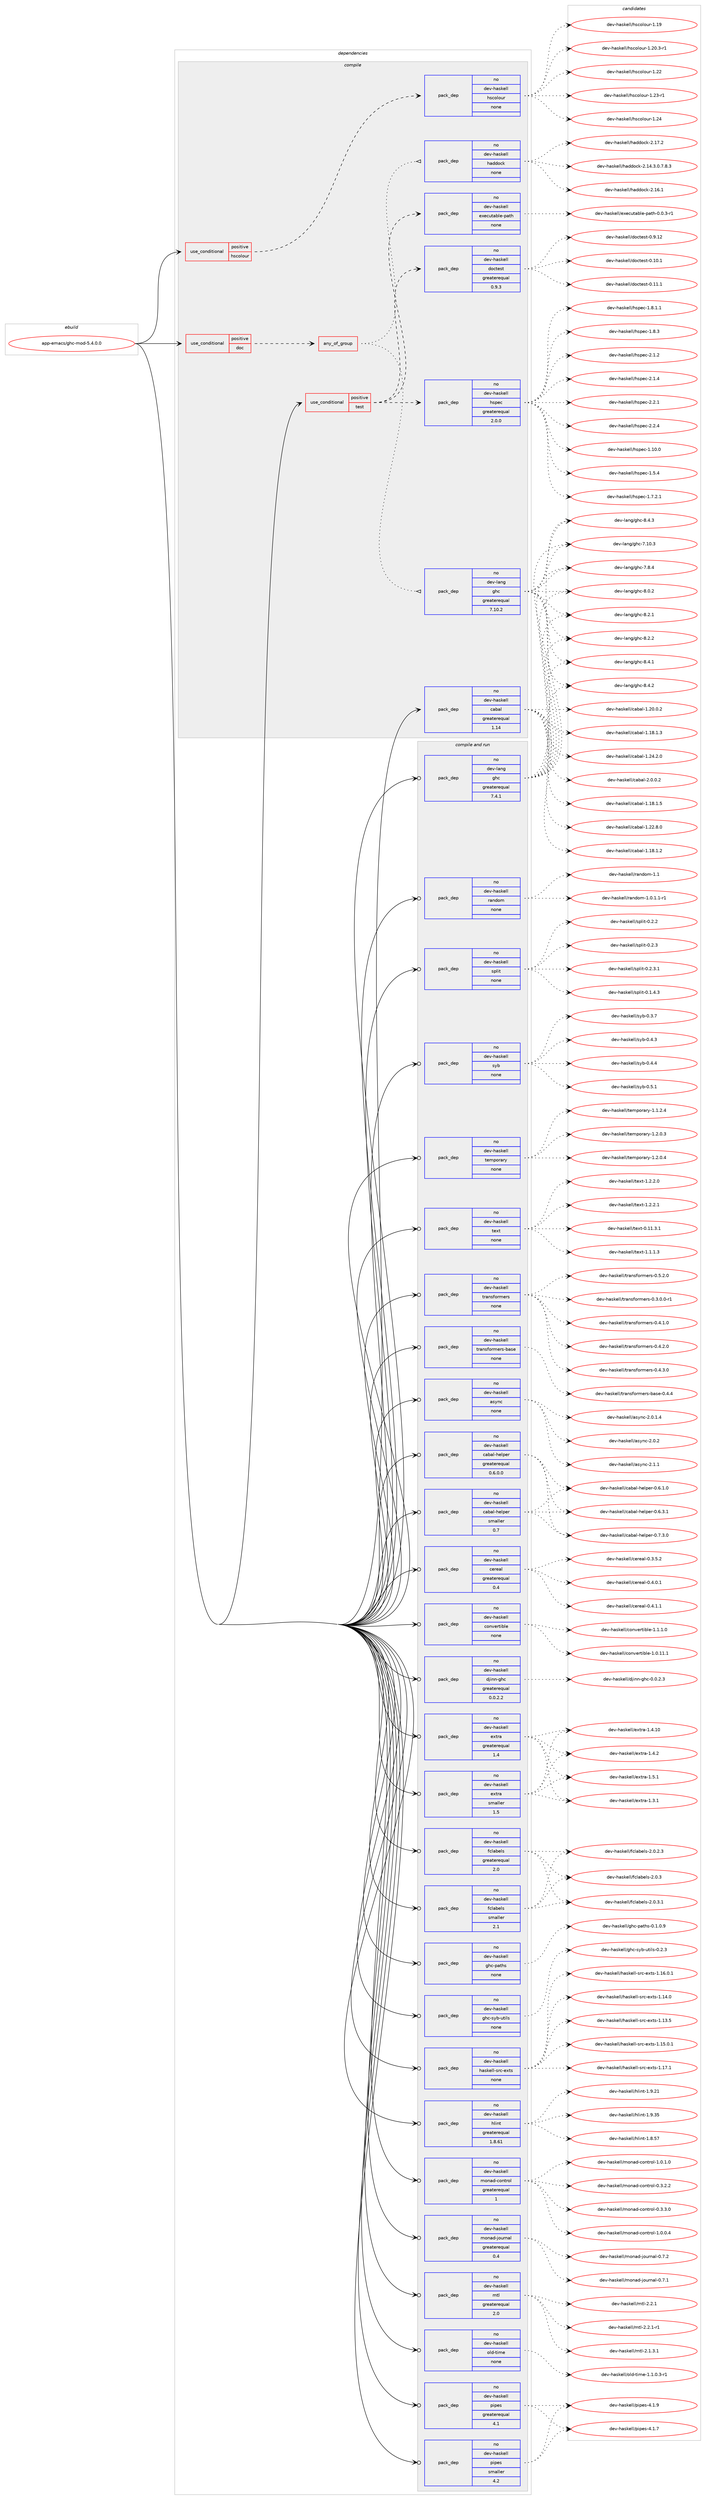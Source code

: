 digraph prolog {

# *************
# Graph options
# *************

newrank=true;
concentrate=true;
compound=true;
graph [rankdir=LR,fontname=Helvetica,fontsize=10,ranksep=1.5];#, ranksep=2.5, nodesep=0.2];
edge  [arrowhead=vee];
node  [fontname=Helvetica,fontsize=10];

# **********
# The ebuild
# **********

subgraph cluster_leftcol {
color=gray;
rank=same;
label=<<i>ebuild</i>>;
id [label="app-emacs/ghc-mod-5.4.0.0", color=red, width=4, href="../app-emacs/ghc-mod-5.4.0.0.svg"];
}

# ****************
# The dependencies
# ****************

subgraph cluster_midcol {
color=gray;
label=<<i>dependencies</i>>;
subgraph cluster_compile {
fillcolor="#eeeeee";
style=filled;
label=<<i>compile</i>>;
subgraph cond951 {
dependency3849 [label=<<TABLE BORDER="0" CELLBORDER="1" CELLSPACING="0" CELLPADDING="4"><TR><TD ROWSPAN="3" CELLPADDING="10">use_conditional</TD></TR><TR><TD>positive</TD></TR><TR><TD>doc</TD></TR></TABLE>>, shape=none, color=red];
subgraph any91 {
dependency3850 [label=<<TABLE BORDER="0" CELLBORDER="1" CELLSPACING="0" CELLPADDING="4"><TR><TD CELLPADDING="10">any_of_group</TD></TR></TABLE>>, shape=none, color=red];subgraph pack2801 {
dependency3851 [label=<<TABLE BORDER="0" CELLBORDER="1" CELLSPACING="0" CELLPADDING="4" WIDTH="220"><TR><TD ROWSPAN="6" CELLPADDING="30">pack_dep</TD></TR><TR><TD WIDTH="110">no</TD></TR><TR><TD>dev-haskell</TD></TR><TR><TD>haddock</TD></TR><TR><TD>none</TD></TR><TR><TD></TD></TR></TABLE>>, shape=none, color=blue];
}
dependency3850:e -> dependency3851:w [weight=20,style="dotted",arrowhead="oinv"];
subgraph pack2802 {
dependency3852 [label=<<TABLE BORDER="0" CELLBORDER="1" CELLSPACING="0" CELLPADDING="4" WIDTH="220"><TR><TD ROWSPAN="6" CELLPADDING="30">pack_dep</TD></TR><TR><TD WIDTH="110">no</TD></TR><TR><TD>dev-lang</TD></TR><TR><TD>ghc</TD></TR><TR><TD>greaterequal</TD></TR><TR><TD>7.10.2</TD></TR></TABLE>>, shape=none, color=blue];
}
dependency3850:e -> dependency3852:w [weight=20,style="dotted",arrowhead="oinv"];
}
dependency3849:e -> dependency3850:w [weight=20,style="dashed",arrowhead="vee"];
}
id:e -> dependency3849:w [weight=20,style="solid",arrowhead="vee"];
subgraph cond952 {
dependency3853 [label=<<TABLE BORDER="0" CELLBORDER="1" CELLSPACING="0" CELLPADDING="4"><TR><TD ROWSPAN="3" CELLPADDING="10">use_conditional</TD></TR><TR><TD>positive</TD></TR><TR><TD>hscolour</TD></TR></TABLE>>, shape=none, color=red];
subgraph pack2803 {
dependency3854 [label=<<TABLE BORDER="0" CELLBORDER="1" CELLSPACING="0" CELLPADDING="4" WIDTH="220"><TR><TD ROWSPAN="6" CELLPADDING="30">pack_dep</TD></TR><TR><TD WIDTH="110">no</TD></TR><TR><TD>dev-haskell</TD></TR><TR><TD>hscolour</TD></TR><TR><TD>none</TD></TR><TR><TD></TD></TR></TABLE>>, shape=none, color=blue];
}
dependency3853:e -> dependency3854:w [weight=20,style="dashed",arrowhead="vee"];
}
id:e -> dependency3853:w [weight=20,style="solid",arrowhead="vee"];
subgraph cond953 {
dependency3855 [label=<<TABLE BORDER="0" CELLBORDER="1" CELLSPACING="0" CELLPADDING="4"><TR><TD ROWSPAN="3" CELLPADDING="10">use_conditional</TD></TR><TR><TD>positive</TD></TR><TR><TD>test</TD></TR></TABLE>>, shape=none, color=red];
subgraph pack2804 {
dependency3856 [label=<<TABLE BORDER="0" CELLBORDER="1" CELLSPACING="0" CELLPADDING="4" WIDTH="220"><TR><TD ROWSPAN="6" CELLPADDING="30">pack_dep</TD></TR><TR><TD WIDTH="110">no</TD></TR><TR><TD>dev-haskell</TD></TR><TR><TD>doctest</TD></TR><TR><TD>greaterequal</TD></TR><TR><TD>0.9.3</TD></TR></TABLE>>, shape=none, color=blue];
}
dependency3855:e -> dependency3856:w [weight=20,style="dashed",arrowhead="vee"];
subgraph pack2805 {
dependency3857 [label=<<TABLE BORDER="0" CELLBORDER="1" CELLSPACING="0" CELLPADDING="4" WIDTH="220"><TR><TD ROWSPAN="6" CELLPADDING="30">pack_dep</TD></TR><TR><TD WIDTH="110">no</TD></TR><TR><TD>dev-haskell</TD></TR><TR><TD>executable-path</TD></TR><TR><TD>none</TD></TR><TR><TD></TD></TR></TABLE>>, shape=none, color=blue];
}
dependency3855:e -> dependency3857:w [weight=20,style="dashed",arrowhead="vee"];
subgraph pack2806 {
dependency3858 [label=<<TABLE BORDER="0" CELLBORDER="1" CELLSPACING="0" CELLPADDING="4" WIDTH="220"><TR><TD ROWSPAN="6" CELLPADDING="30">pack_dep</TD></TR><TR><TD WIDTH="110">no</TD></TR><TR><TD>dev-haskell</TD></TR><TR><TD>hspec</TD></TR><TR><TD>greaterequal</TD></TR><TR><TD>2.0.0</TD></TR></TABLE>>, shape=none, color=blue];
}
dependency3855:e -> dependency3858:w [weight=20,style="dashed",arrowhead="vee"];
}
id:e -> dependency3855:w [weight=20,style="solid",arrowhead="vee"];
subgraph pack2807 {
dependency3859 [label=<<TABLE BORDER="0" CELLBORDER="1" CELLSPACING="0" CELLPADDING="4" WIDTH="220"><TR><TD ROWSPAN="6" CELLPADDING="30">pack_dep</TD></TR><TR><TD WIDTH="110">no</TD></TR><TR><TD>dev-haskell</TD></TR><TR><TD>cabal</TD></TR><TR><TD>greaterequal</TD></TR><TR><TD>1.14</TD></TR></TABLE>>, shape=none, color=blue];
}
id:e -> dependency3859:w [weight=20,style="solid",arrowhead="vee"];
}
subgraph cluster_compileandrun {
fillcolor="#eeeeee";
style=filled;
label=<<i>compile and run</i>>;
subgraph pack2808 {
dependency3860 [label=<<TABLE BORDER="0" CELLBORDER="1" CELLSPACING="0" CELLPADDING="4" WIDTH="220"><TR><TD ROWSPAN="6" CELLPADDING="30">pack_dep</TD></TR><TR><TD WIDTH="110">no</TD></TR><TR><TD>dev-haskell</TD></TR><TR><TD>async</TD></TR><TR><TD>none</TD></TR><TR><TD></TD></TR></TABLE>>, shape=none, color=blue];
}
id:e -> dependency3860:w [weight=20,style="solid",arrowhead="odotvee"];
subgraph pack2809 {
dependency3861 [label=<<TABLE BORDER="0" CELLBORDER="1" CELLSPACING="0" CELLPADDING="4" WIDTH="220"><TR><TD ROWSPAN="6" CELLPADDING="30">pack_dep</TD></TR><TR><TD WIDTH="110">no</TD></TR><TR><TD>dev-haskell</TD></TR><TR><TD>cabal-helper</TD></TR><TR><TD>greaterequal</TD></TR><TR><TD>0.6.0.0</TD></TR></TABLE>>, shape=none, color=blue];
}
id:e -> dependency3861:w [weight=20,style="solid",arrowhead="odotvee"];
subgraph pack2810 {
dependency3862 [label=<<TABLE BORDER="0" CELLBORDER="1" CELLSPACING="0" CELLPADDING="4" WIDTH="220"><TR><TD ROWSPAN="6" CELLPADDING="30">pack_dep</TD></TR><TR><TD WIDTH="110">no</TD></TR><TR><TD>dev-haskell</TD></TR><TR><TD>cabal-helper</TD></TR><TR><TD>smaller</TD></TR><TR><TD>0.7</TD></TR></TABLE>>, shape=none, color=blue];
}
id:e -> dependency3862:w [weight=20,style="solid",arrowhead="odotvee"];
subgraph pack2811 {
dependency3863 [label=<<TABLE BORDER="0" CELLBORDER="1" CELLSPACING="0" CELLPADDING="4" WIDTH="220"><TR><TD ROWSPAN="6" CELLPADDING="30">pack_dep</TD></TR><TR><TD WIDTH="110">no</TD></TR><TR><TD>dev-haskell</TD></TR><TR><TD>cereal</TD></TR><TR><TD>greaterequal</TD></TR><TR><TD>0.4</TD></TR></TABLE>>, shape=none, color=blue];
}
id:e -> dependency3863:w [weight=20,style="solid",arrowhead="odotvee"];
subgraph pack2812 {
dependency3864 [label=<<TABLE BORDER="0" CELLBORDER="1" CELLSPACING="0" CELLPADDING="4" WIDTH="220"><TR><TD ROWSPAN="6" CELLPADDING="30">pack_dep</TD></TR><TR><TD WIDTH="110">no</TD></TR><TR><TD>dev-haskell</TD></TR><TR><TD>convertible</TD></TR><TR><TD>none</TD></TR><TR><TD></TD></TR></TABLE>>, shape=none, color=blue];
}
id:e -> dependency3864:w [weight=20,style="solid",arrowhead="odotvee"];
subgraph pack2813 {
dependency3865 [label=<<TABLE BORDER="0" CELLBORDER="1" CELLSPACING="0" CELLPADDING="4" WIDTH="220"><TR><TD ROWSPAN="6" CELLPADDING="30">pack_dep</TD></TR><TR><TD WIDTH="110">no</TD></TR><TR><TD>dev-haskell</TD></TR><TR><TD>djinn-ghc</TD></TR><TR><TD>greaterequal</TD></TR><TR><TD>0.0.2.2</TD></TR></TABLE>>, shape=none, color=blue];
}
id:e -> dependency3865:w [weight=20,style="solid",arrowhead="odotvee"];
subgraph pack2814 {
dependency3866 [label=<<TABLE BORDER="0" CELLBORDER="1" CELLSPACING="0" CELLPADDING="4" WIDTH="220"><TR><TD ROWSPAN="6" CELLPADDING="30">pack_dep</TD></TR><TR><TD WIDTH="110">no</TD></TR><TR><TD>dev-haskell</TD></TR><TR><TD>extra</TD></TR><TR><TD>greaterequal</TD></TR><TR><TD>1.4</TD></TR></TABLE>>, shape=none, color=blue];
}
id:e -> dependency3866:w [weight=20,style="solid",arrowhead="odotvee"];
subgraph pack2815 {
dependency3867 [label=<<TABLE BORDER="0" CELLBORDER="1" CELLSPACING="0" CELLPADDING="4" WIDTH="220"><TR><TD ROWSPAN="6" CELLPADDING="30">pack_dep</TD></TR><TR><TD WIDTH="110">no</TD></TR><TR><TD>dev-haskell</TD></TR><TR><TD>extra</TD></TR><TR><TD>smaller</TD></TR><TR><TD>1.5</TD></TR></TABLE>>, shape=none, color=blue];
}
id:e -> dependency3867:w [weight=20,style="solid",arrowhead="odotvee"];
subgraph pack2816 {
dependency3868 [label=<<TABLE BORDER="0" CELLBORDER="1" CELLSPACING="0" CELLPADDING="4" WIDTH="220"><TR><TD ROWSPAN="6" CELLPADDING="30">pack_dep</TD></TR><TR><TD WIDTH="110">no</TD></TR><TR><TD>dev-haskell</TD></TR><TR><TD>fclabels</TD></TR><TR><TD>greaterequal</TD></TR><TR><TD>2.0</TD></TR></TABLE>>, shape=none, color=blue];
}
id:e -> dependency3868:w [weight=20,style="solid",arrowhead="odotvee"];
subgraph pack2817 {
dependency3869 [label=<<TABLE BORDER="0" CELLBORDER="1" CELLSPACING="0" CELLPADDING="4" WIDTH="220"><TR><TD ROWSPAN="6" CELLPADDING="30">pack_dep</TD></TR><TR><TD WIDTH="110">no</TD></TR><TR><TD>dev-haskell</TD></TR><TR><TD>fclabels</TD></TR><TR><TD>smaller</TD></TR><TR><TD>2.1</TD></TR></TABLE>>, shape=none, color=blue];
}
id:e -> dependency3869:w [weight=20,style="solid",arrowhead="odotvee"];
subgraph pack2818 {
dependency3870 [label=<<TABLE BORDER="0" CELLBORDER="1" CELLSPACING="0" CELLPADDING="4" WIDTH="220"><TR><TD ROWSPAN="6" CELLPADDING="30">pack_dep</TD></TR><TR><TD WIDTH="110">no</TD></TR><TR><TD>dev-haskell</TD></TR><TR><TD>ghc-paths</TD></TR><TR><TD>none</TD></TR><TR><TD></TD></TR></TABLE>>, shape=none, color=blue];
}
id:e -> dependency3870:w [weight=20,style="solid",arrowhead="odotvee"];
subgraph pack2819 {
dependency3871 [label=<<TABLE BORDER="0" CELLBORDER="1" CELLSPACING="0" CELLPADDING="4" WIDTH="220"><TR><TD ROWSPAN="6" CELLPADDING="30">pack_dep</TD></TR><TR><TD WIDTH="110">no</TD></TR><TR><TD>dev-haskell</TD></TR><TR><TD>ghc-syb-utils</TD></TR><TR><TD>none</TD></TR><TR><TD></TD></TR></TABLE>>, shape=none, color=blue];
}
id:e -> dependency3871:w [weight=20,style="solid",arrowhead="odotvee"];
subgraph pack2820 {
dependency3872 [label=<<TABLE BORDER="0" CELLBORDER="1" CELLSPACING="0" CELLPADDING="4" WIDTH="220"><TR><TD ROWSPAN="6" CELLPADDING="30">pack_dep</TD></TR><TR><TD WIDTH="110">no</TD></TR><TR><TD>dev-haskell</TD></TR><TR><TD>haskell-src-exts</TD></TR><TR><TD>none</TD></TR><TR><TD></TD></TR></TABLE>>, shape=none, color=blue];
}
id:e -> dependency3872:w [weight=20,style="solid",arrowhead="odotvee"];
subgraph pack2821 {
dependency3873 [label=<<TABLE BORDER="0" CELLBORDER="1" CELLSPACING="0" CELLPADDING="4" WIDTH="220"><TR><TD ROWSPAN="6" CELLPADDING="30">pack_dep</TD></TR><TR><TD WIDTH="110">no</TD></TR><TR><TD>dev-haskell</TD></TR><TR><TD>hlint</TD></TR><TR><TD>greaterequal</TD></TR><TR><TD>1.8.61</TD></TR></TABLE>>, shape=none, color=blue];
}
id:e -> dependency3873:w [weight=20,style="solid",arrowhead="odotvee"];
subgraph pack2822 {
dependency3874 [label=<<TABLE BORDER="0" CELLBORDER="1" CELLSPACING="0" CELLPADDING="4" WIDTH="220"><TR><TD ROWSPAN="6" CELLPADDING="30">pack_dep</TD></TR><TR><TD WIDTH="110">no</TD></TR><TR><TD>dev-haskell</TD></TR><TR><TD>monad-control</TD></TR><TR><TD>greaterequal</TD></TR><TR><TD>1</TD></TR></TABLE>>, shape=none, color=blue];
}
id:e -> dependency3874:w [weight=20,style="solid",arrowhead="odotvee"];
subgraph pack2823 {
dependency3875 [label=<<TABLE BORDER="0" CELLBORDER="1" CELLSPACING="0" CELLPADDING="4" WIDTH="220"><TR><TD ROWSPAN="6" CELLPADDING="30">pack_dep</TD></TR><TR><TD WIDTH="110">no</TD></TR><TR><TD>dev-haskell</TD></TR><TR><TD>monad-journal</TD></TR><TR><TD>greaterequal</TD></TR><TR><TD>0.4</TD></TR></TABLE>>, shape=none, color=blue];
}
id:e -> dependency3875:w [weight=20,style="solid",arrowhead="odotvee"];
subgraph pack2824 {
dependency3876 [label=<<TABLE BORDER="0" CELLBORDER="1" CELLSPACING="0" CELLPADDING="4" WIDTH="220"><TR><TD ROWSPAN="6" CELLPADDING="30">pack_dep</TD></TR><TR><TD WIDTH="110">no</TD></TR><TR><TD>dev-haskell</TD></TR><TR><TD>mtl</TD></TR><TR><TD>greaterequal</TD></TR><TR><TD>2.0</TD></TR></TABLE>>, shape=none, color=blue];
}
id:e -> dependency3876:w [weight=20,style="solid",arrowhead="odotvee"];
subgraph pack2825 {
dependency3877 [label=<<TABLE BORDER="0" CELLBORDER="1" CELLSPACING="0" CELLPADDING="4" WIDTH="220"><TR><TD ROWSPAN="6" CELLPADDING="30">pack_dep</TD></TR><TR><TD WIDTH="110">no</TD></TR><TR><TD>dev-haskell</TD></TR><TR><TD>old-time</TD></TR><TR><TD>none</TD></TR><TR><TD></TD></TR></TABLE>>, shape=none, color=blue];
}
id:e -> dependency3877:w [weight=20,style="solid",arrowhead="odotvee"];
subgraph pack2826 {
dependency3878 [label=<<TABLE BORDER="0" CELLBORDER="1" CELLSPACING="0" CELLPADDING="4" WIDTH="220"><TR><TD ROWSPAN="6" CELLPADDING="30">pack_dep</TD></TR><TR><TD WIDTH="110">no</TD></TR><TR><TD>dev-haskell</TD></TR><TR><TD>pipes</TD></TR><TR><TD>greaterequal</TD></TR><TR><TD>4.1</TD></TR></TABLE>>, shape=none, color=blue];
}
id:e -> dependency3878:w [weight=20,style="solid",arrowhead="odotvee"];
subgraph pack2827 {
dependency3879 [label=<<TABLE BORDER="0" CELLBORDER="1" CELLSPACING="0" CELLPADDING="4" WIDTH="220"><TR><TD ROWSPAN="6" CELLPADDING="30">pack_dep</TD></TR><TR><TD WIDTH="110">no</TD></TR><TR><TD>dev-haskell</TD></TR><TR><TD>pipes</TD></TR><TR><TD>smaller</TD></TR><TR><TD>4.2</TD></TR></TABLE>>, shape=none, color=blue];
}
id:e -> dependency3879:w [weight=20,style="solid",arrowhead="odotvee"];
subgraph pack2828 {
dependency3880 [label=<<TABLE BORDER="0" CELLBORDER="1" CELLSPACING="0" CELLPADDING="4" WIDTH="220"><TR><TD ROWSPAN="6" CELLPADDING="30">pack_dep</TD></TR><TR><TD WIDTH="110">no</TD></TR><TR><TD>dev-haskell</TD></TR><TR><TD>random</TD></TR><TR><TD>none</TD></TR><TR><TD></TD></TR></TABLE>>, shape=none, color=blue];
}
id:e -> dependency3880:w [weight=20,style="solid",arrowhead="odotvee"];
subgraph pack2829 {
dependency3881 [label=<<TABLE BORDER="0" CELLBORDER="1" CELLSPACING="0" CELLPADDING="4" WIDTH="220"><TR><TD ROWSPAN="6" CELLPADDING="30">pack_dep</TD></TR><TR><TD WIDTH="110">no</TD></TR><TR><TD>dev-haskell</TD></TR><TR><TD>split</TD></TR><TR><TD>none</TD></TR><TR><TD></TD></TR></TABLE>>, shape=none, color=blue];
}
id:e -> dependency3881:w [weight=20,style="solid",arrowhead="odotvee"];
subgraph pack2830 {
dependency3882 [label=<<TABLE BORDER="0" CELLBORDER="1" CELLSPACING="0" CELLPADDING="4" WIDTH="220"><TR><TD ROWSPAN="6" CELLPADDING="30">pack_dep</TD></TR><TR><TD WIDTH="110">no</TD></TR><TR><TD>dev-haskell</TD></TR><TR><TD>syb</TD></TR><TR><TD>none</TD></TR><TR><TD></TD></TR></TABLE>>, shape=none, color=blue];
}
id:e -> dependency3882:w [weight=20,style="solid",arrowhead="odotvee"];
subgraph pack2831 {
dependency3883 [label=<<TABLE BORDER="0" CELLBORDER="1" CELLSPACING="0" CELLPADDING="4" WIDTH="220"><TR><TD ROWSPAN="6" CELLPADDING="30">pack_dep</TD></TR><TR><TD WIDTH="110">no</TD></TR><TR><TD>dev-haskell</TD></TR><TR><TD>temporary</TD></TR><TR><TD>none</TD></TR><TR><TD></TD></TR></TABLE>>, shape=none, color=blue];
}
id:e -> dependency3883:w [weight=20,style="solid",arrowhead="odotvee"];
subgraph pack2832 {
dependency3884 [label=<<TABLE BORDER="0" CELLBORDER="1" CELLSPACING="0" CELLPADDING="4" WIDTH="220"><TR><TD ROWSPAN="6" CELLPADDING="30">pack_dep</TD></TR><TR><TD WIDTH="110">no</TD></TR><TR><TD>dev-haskell</TD></TR><TR><TD>text</TD></TR><TR><TD>none</TD></TR><TR><TD></TD></TR></TABLE>>, shape=none, color=blue];
}
id:e -> dependency3884:w [weight=20,style="solid",arrowhead="odotvee"];
subgraph pack2833 {
dependency3885 [label=<<TABLE BORDER="0" CELLBORDER="1" CELLSPACING="0" CELLPADDING="4" WIDTH="220"><TR><TD ROWSPAN="6" CELLPADDING="30">pack_dep</TD></TR><TR><TD WIDTH="110">no</TD></TR><TR><TD>dev-haskell</TD></TR><TR><TD>transformers</TD></TR><TR><TD>none</TD></TR><TR><TD></TD></TR></TABLE>>, shape=none, color=blue];
}
id:e -> dependency3885:w [weight=20,style="solid",arrowhead="odotvee"];
subgraph pack2834 {
dependency3886 [label=<<TABLE BORDER="0" CELLBORDER="1" CELLSPACING="0" CELLPADDING="4" WIDTH="220"><TR><TD ROWSPAN="6" CELLPADDING="30">pack_dep</TD></TR><TR><TD WIDTH="110">no</TD></TR><TR><TD>dev-haskell</TD></TR><TR><TD>transformers-base</TD></TR><TR><TD>none</TD></TR><TR><TD></TD></TR></TABLE>>, shape=none, color=blue];
}
id:e -> dependency3886:w [weight=20,style="solid",arrowhead="odotvee"];
subgraph pack2835 {
dependency3887 [label=<<TABLE BORDER="0" CELLBORDER="1" CELLSPACING="0" CELLPADDING="4" WIDTH="220"><TR><TD ROWSPAN="6" CELLPADDING="30">pack_dep</TD></TR><TR><TD WIDTH="110">no</TD></TR><TR><TD>dev-lang</TD></TR><TR><TD>ghc</TD></TR><TR><TD>greaterequal</TD></TR><TR><TD>7.4.1</TD></TR></TABLE>>, shape=none, color=blue];
}
id:e -> dependency3887:w [weight=20,style="solid",arrowhead="odotvee"];
}
subgraph cluster_run {
fillcolor="#eeeeee";
style=filled;
label=<<i>run</i>>;
}
}

# **************
# The candidates
# **************

subgraph cluster_choices {
rank=same;
color=gray;
label=<<i>candidates</i>>;

subgraph choice2801 {
color=black;
nodesep=1;
choice1001011184510497115107101108108471049710010011199107455046495246514648465546564651 [label="dev-haskell/haddock-2.14.3.0.7.8.3", color=red, width=4,href="../dev-haskell/haddock-2.14.3.0.7.8.3.svg"];
choice100101118451049711510710110810847104971001001119910745504649544649 [label="dev-haskell/haddock-2.16.1", color=red, width=4,href="../dev-haskell/haddock-2.16.1.svg"];
choice100101118451049711510710110810847104971001001119910745504649554650 [label="dev-haskell/haddock-2.17.2", color=red, width=4,href="../dev-haskell/haddock-2.17.2.svg"];
dependency3851:e -> choice1001011184510497115107101108108471049710010011199107455046495246514648465546564651:w [style=dotted,weight="100"];
dependency3851:e -> choice100101118451049711510710110810847104971001001119910745504649544649:w [style=dotted,weight="100"];
dependency3851:e -> choice100101118451049711510710110810847104971001001119910745504649554650:w [style=dotted,weight="100"];
}
subgraph choice2802 {
color=black;
nodesep=1;
choice1001011184510897110103471031049945554649484651 [label="dev-lang/ghc-7.10.3", color=red, width=4,href="../dev-lang/ghc-7.10.3.svg"];
choice10010111845108971101034710310499455546564652 [label="dev-lang/ghc-7.8.4", color=red, width=4,href="../dev-lang/ghc-7.8.4.svg"];
choice10010111845108971101034710310499455646484650 [label="dev-lang/ghc-8.0.2", color=red, width=4,href="../dev-lang/ghc-8.0.2.svg"];
choice10010111845108971101034710310499455646504649 [label="dev-lang/ghc-8.2.1", color=red, width=4,href="../dev-lang/ghc-8.2.1.svg"];
choice10010111845108971101034710310499455646504650 [label="dev-lang/ghc-8.2.2", color=red, width=4,href="../dev-lang/ghc-8.2.2.svg"];
choice10010111845108971101034710310499455646524649 [label="dev-lang/ghc-8.4.1", color=red, width=4,href="../dev-lang/ghc-8.4.1.svg"];
choice10010111845108971101034710310499455646524650 [label="dev-lang/ghc-8.4.2", color=red, width=4,href="../dev-lang/ghc-8.4.2.svg"];
choice10010111845108971101034710310499455646524651 [label="dev-lang/ghc-8.4.3", color=red, width=4,href="../dev-lang/ghc-8.4.3.svg"];
dependency3852:e -> choice1001011184510897110103471031049945554649484651:w [style=dotted,weight="100"];
dependency3852:e -> choice10010111845108971101034710310499455546564652:w [style=dotted,weight="100"];
dependency3852:e -> choice10010111845108971101034710310499455646484650:w [style=dotted,weight="100"];
dependency3852:e -> choice10010111845108971101034710310499455646504649:w [style=dotted,weight="100"];
dependency3852:e -> choice10010111845108971101034710310499455646504650:w [style=dotted,weight="100"];
dependency3852:e -> choice10010111845108971101034710310499455646524649:w [style=dotted,weight="100"];
dependency3852:e -> choice10010111845108971101034710310499455646524650:w [style=dotted,weight="100"];
dependency3852:e -> choice10010111845108971101034710310499455646524651:w [style=dotted,weight="100"];
}
subgraph choice2803 {
color=black;
nodesep=1;
choice100101118451049711510710110810847104115991111081111171144549464957 [label="dev-haskell/hscolour-1.19", color=red, width=4,href="../dev-haskell/hscolour-1.19.svg"];
choice10010111845104971151071011081084710411599111108111117114454946504846514511449 [label="dev-haskell/hscolour-1.20.3-r1", color=red, width=4,href="../dev-haskell/hscolour-1.20.3-r1.svg"];
choice100101118451049711510710110810847104115991111081111171144549465050 [label="dev-haskell/hscolour-1.22", color=red, width=4,href="../dev-haskell/hscolour-1.22.svg"];
choice1001011184510497115107101108108471041159911110811111711445494650514511449 [label="dev-haskell/hscolour-1.23-r1", color=red, width=4,href="../dev-haskell/hscolour-1.23-r1.svg"];
choice100101118451049711510710110810847104115991111081111171144549465052 [label="dev-haskell/hscolour-1.24", color=red, width=4,href="../dev-haskell/hscolour-1.24.svg"];
dependency3854:e -> choice100101118451049711510710110810847104115991111081111171144549464957:w [style=dotted,weight="100"];
dependency3854:e -> choice10010111845104971151071011081084710411599111108111117114454946504846514511449:w [style=dotted,weight="100"];
dependency3854:e -> choice100101118451049711510710110810847104115991111081111171144549465050:w [style=dotted,weight="100"];
dependency3854:e -> choice1001011184510497115107101108108471041159911110811111711445494650514511449:w [style=dotted,weight="100"];
dependency3854:e -> choice100101118451049711510710110810847104115991111081111171144549465052:w [style=dotted,weight="100"];
}
subgraph choice2804 {
color=black;
nodesep=1;
choice1001011184510497115107101108108471001119911610111511645484649484649 [label="dev-haskell/doctest-0.10.1", color=red, width=4,href="../dev-haskell/doctest-0.10.1.svg"];
choice1001011184510497115107101108108471001119911610111511645484649494649 [label="dev-haskell/doctest-0.11.1", color=red, width=4,href="../dev-haskell/doctest-0.11.1.svg"];
choice1001011184510497115107101108108471001119911610111511645484657464950 [label="dev-haskell/doctest-0.9.12", color=red, width=4,href="../dev-haskell/doctest-0.9.12.svg"];
dependency3856:e -> choice1001011184510497115107101108108471001119911610111511645484649484649:w [style=dotted,weight="100"];
dependency3856:e -> choice1001011184510497115107101108108471001119911610111511645484649494649:w [style=dotted,weight="100"];
dependency3856:e -> choice1001011184510497115107101108108471001119911610111511645484657464950:w [style=dotted,weight="100"];
}
subgraph choice2805 {
color=black;
nodesep=1;
choice10010111845104971151071011081084710112010199117116979810810145112971161044548464846514511449 [label="dev-haskell/executable-path-0.0.3-r1", color=red, width=4,href="../dev-haskell/executable-path-0.0.3-r1.svg"];
dependency3857:e -> choice10010111845104971151071011081084710112010199117116979810810145112971161044548464846514511449:w [style=dotted,weight="100"];
}
subgraph choice2806 {
color=black;
nodesep=1;
choice1001011184510497115107101108108471041151121019945494649484648 [label="dev-haskell/hspec-1.10.0", color=red, width=4,href="../dev-haskell/hspec-1.10.0.svg"];
choice10010111845104971151071011081084710411511210199454946534652 [label="dev-haskell/hspec-1.5.4", color=red, width=4,href="../dev-haskell/hspec-1.5.4.svg"];
choice100101118451049711510710110810847104115112101994549465546504649 [label="dev-haskell/hspec-1.7.2.1", color=red, width=4,href="../dev-haskell/hspec-1.7.2.1.svg"];
choice100101118451049711510710110810847104115112101994549465646494649 [label="dev-haskell/hspec-1.8.1.1", color=red, width=4,href="../dev-haskell/hspec-1.8.1.1.svg"];
choice10010111845104971151071011081084710411511210199454946564651 [label="dev-haskell/hspec-1.8.3", color=red, width=4,href="../dev-haskell/hspec-1.8.3.svg"];
choice10010111845104971151071011081084710411511210199455046494650 [label="dev-haskell/hspec-2.1.2", color=red, width=4,href="../dev-haskell/hspec-2.1.2.svg"];
choice10010111845104971151071011081084710411511210199455046494652 [label="dev-haskell/hspec-2.1.4", color=red, width=4,href="../dev-haskell/hspec-2.1.4.svg"];
choice10010111845104971151071011081084710411511210199455046504649 [label="dev-haskell/hspec-2.2.1", color=red, width=4,href="../dev-haskell/hspec-2.2.1.svg"];
choice10010111845104971151071011081084710411511210199455046504652 [label="dev-haskell/hspec-2.2.4", color=red, width=4,href="../dev-haskell/hspec-2.2.4.svg"];
dependency3858:e -> choice1001011184510497115107101108108471041151121019945494649484648:w [style=dotted,weight="100"];
dependency3858:e -> choice10010111845104971151071011081084710411511210199454946534652:w [style=dotted,weight="100"];
dependency3858:e -> choice100101118451049711510710110810847104115112101994549465546504649:w [style=dotted,weight="100"];
dependency3858:e -> choice100101118451049711510710110810847104115112101994549465646494649:w [style=dotted,weight="100"];
dependency3858:e -> choice10010111845104971151071011081084710411511210199454946564651:w [style=dotted,weight="100"];
dependency3858:e -> choice10010111845104971151071011081084710411511210199455046494650:w [style=dotted,weight="100"];
dependency3858:e -> choice10010111845104971151071011081084710411511210199455046494652:w [style=dotted,weight="100"];
dependency3858:e -> choice10010111845104971151071011081084710411511210199455046504649:w [style=dotted,weight="100"];
dependency3858:e -> choice10010111845104971151071011081084710411511210199455046504652:w [style=dotted,weight="100"];
}
subgraph choice2807 {
color=black;
nodesep=1;
choice10010111845104971151071011081084799979897108454946495646494650 [label="dev-haskell/cabal-1.18.1.2", color=red, width=4,href="../dev-haskell/cabal-1.18.1.2.svg"];
choice10010111845104971151071011081084799979897108454946495646494651 [label="dev-haskell/cabal-1.18.1.3", color=red, width=4,href="../dev-haskell/cabal-1.18.1.3.svg"];
choice10010111845104971151071011081084799979897108454946495646494653 [label="dev-haskell/cabal-1.18.1.5", color=red, width=4,href="../dev-haskell/cabal-1.18.1.5.svg"];
choice10010111845104971151071011081084799979897108454946504846484650 [label="dev-haskell/cabal-1.20.0.2", color=red, width=4,href="../dev-haskell/cabal-1.20.0.2.svg"];
choice10010111845104971151071011081084799979897108454946505046564648 [label="dev-haskell/cabal-1.22.8.0", color=red, width=4,href="../dev-haskell/cabal-1.22.8.0.svg"];
choice10010111845104971151071011081084799979897108454946505246504648 [label="dev-haskell/cabal-1.24.2.0", color=red, width=4,href="../dev-haskell/cabal-1.24.2.0.svg"];
choice100101118451049711510710110810847999798971084550464846484650 [label="dev-haskell/cabal-2.0.0.2", color=red, width=4,href="../dev-haskell/cabal-2.0.0.2.svg"];
dependency3859:e -> choice10010111845104971151071011081084799979897108454946495646494650:w [style=dotted,weight="100"];
dependency3859:e -> choice10010111845104971151071011081084799979897108454946495646494651:w [style=dotted,weight="100"];
dependency3859:e -> choice10010111845104971151071011081084799979897108454946495646494653:w [style=dotted,weight="100"];
dependency3859:e -> choice10010111845104971151071011081084799979897108454946504846484650:w [style=dotted,weight="100"];
dependency3859:e -> choice10010111845104971151071011081084799979897108454946505046564648:w [style=dotted,weight="100"];
dependency3859:e -> choice10010111845104971151071011081084799979897108454946505246504648:w [style=dotted,weight="100"];
dependency3859:e -> choice100101118451049711510710110810847999798971084550464846484650:w [style=dotted,weight="100"];
}
subgraph choice2808 {
color=black;
nodesep=1;
choice10010111845104971151071011081084797115121110994550464846494652 [label="dev-haskell/async-2.0.1.4", color=red, width=4,href="../dev-haskell/async-2.0.1.4.svg"];
choice1001011184510497115107101108108479711512111099455046484650 [label="dev-haskell/async-2.0.2", color=red, width=4,href="../dev-haskell/async-2.0.2.svg"];
choice1001011184510497115107101108108479711512111099455046494649 [label="dev-haskell/async-2.1.1", color=red, width=4,href="../dev-haskell/async-2.1.1.svg"];
dependency3860:e -> choice10010111845104971151071011081084797115121110994550464846494652:w [style=dotted,weight="100"];
dependency3860:e -> choice1001011184510497115107101108108479711512111099455046484650:w [style=dotted,weight="100"];
dependency3860:e -> choice1001011184510497115107101108108479711512111099455046494649:w [style=dotted,weight="100"];
}
subgraph choice2809 {
color=black;
nodesep=1;
choice10010111845104971151071011081084799979897108451041011081121011144548465446494648 [label="dev-haskell/cabal-helper-0.6.1.0", color=red, width=4,href="../dev-haskell/cabal-helper-0.6.1.0.svg"];
choice10010111845104971151071011081084799979897108451041011081121011144548465446514649 [label="dev-haskell/cabal-helper-0.6.3.1", color=red, width=4,href="../dev-haskell/cabal-helper-0.6.3.1.svg"];
choice10010111845104971151071011081084799979897108451041011081121011144548465546514648 [label="dev-haskell/cabal-helper-0.7.3.0", color=red, width=4,href="../dev-haskell/cabal-helper-0.7.3.0.svg"];
dependency3861:e -> choice10010111845104971151071011081084799979897108451041011081121011144548465446494648:w [style=dotted,weight="100"];
dependency3861:e -> choice10010111845104971151071011081084799979897108451041011081121011144548465446514649:w [style=dotted,weight="100"];
dependency3861:e -> choice10010111845104971151071011081084799979897108451041011081121011144548465546514648:w [style=dotted,weight="100"];
}
subgraph choice2810 {
color=black;
nodesep=1;
choice10010111845104971151071011081084799979897108451041011081121011144548465446494648 [label="dev-haskell/cabal-helper-0.6.1.0", color=red, width=4,href="../dev-haskell/cabal-helper-0.6.1.0.svg"];
choice10010111845104971151071011081084799979897108451041011081121011144548465446514649 [label="dev-haskell/cabal-helper-0.6.3.1", color=red, width=4,href="../dev-haskell/cabal-helper-0.6.3.1.svg"];
choice10010111845104971151071011081084799979897108451041011081121011144548465546514648 [label="dev-haskell/cabal-helper-0.7.3.0", color=red, width=4,href="../dev-haskell/cabal-helper-0.7.3.0.svg"];
dependency3862:e -> choice10010111845104971151071011081084799979897108451041011081121011144548465446494648:w [style=dotted,weight="100"];
dependency3862:e -> choice10010111845104971151071011081084799979897108451041011081121011144548465446514649:w [style=dotted,weight="100"];
dependency3862:e -> choice10010111845104971151071011081084799979897108451041011081121011144548465546514648:w [style=dotted,weight="100"];
}
subgraph choice2811 {
color=black;
nodesep=1;
choice10010111845104971151071011081084799101114101971084548465146534650 [label="dev-haskell/cereal-0.3.5.2", color=red, width=4,href="../dev-haskell/cereal-0.3.5.2.svg"];
choice10010111845104971151071011081084799101114101971084548465246484649 [label="dev-haskell/cereal-0.4.0.1", color=red, width=4,href="../dev-haskell/cereal-0.4.0.1.svg"];
choice10010111845104971151071011081084799101114101971084548465246494649 [label="dev-haskell/cereal-0.4.1.1", color=red, width=4,href="../dev-haskell/cereal-0.4.1.1.svg"];
dependency3863:e -> choice10010111845104971151071011081084799101114101971084548465146534650:w [style=dotted,weight="100"];
dependency3863:e -> choice10010111845104971151071011081084799101114101971084548465246484649:w [style=dotted,weight="100"];
dependency3863:e -> choice10010111845104971151071011081084799101114101971084548465246494649:w [style=dotted,weight="100"];
}
subgraph choice2812 {
color=black;
nodesep=1;
choice1001011184510497115107101108108479911111011810111411610598108101454946484649494649 [label="dev-haskell/convertible-1.0.11.1", color=red, width=4,href="../dev-haskell/convertible-1.0.11.1.svg"];
choice10010111845104971151071011081084799111110118101114116105981081014549464946494648 [label="dev-haskell/convertible-1.1.1.0", color=red, width=4,href="../dev-haskell/convertible-1.1.1.0.svg"];
dependency3864:e -> choice1001011184510497115107101108108479911111011810111411610598108101454946484649494649:w [style=dotted,weight="100"];
dependency3864:e -> choice10010111845104971151071011081084799111110118101114116105981081014549464946494648:w [style=dotted,weight="100"];
}
subgraph choice2813 {
color=black;
nodesep=1;
choice10010111845104971151071011081084710010610511011045103104994548464846504651 [label="dev-haskell/djinn-ghc-0.0.2.3", color=red, width=4,href="../dev-haskell/djinn-ghc-0.0.2.3.svg"];
dependency3865:e -> choice10010111845104971151071011081084710010610511011045103104994548464846504651:w [style=dotted,weight="100"];
}
subgraph choice2814 {
color=black;
nodesep=1;
choice10010111845104971151071011081084710112011611497454946514649 [label="dev-haskell/extra-1.3.1", color=red, width=4,href="../dev-haskell/extra-1.3.1.svg"];
choice1001011184510497115107101108108471011201161149745494652464948 [label="dev-haskell/extra-1.4.10", color=red, width=4,href="../dev-haskell/extra-1.4.10.svg"];
choice10010111845104971151071011081084710112011611497454946524650 [label="dev-haskell/extra-1.4.2", color=red, width=4,href="../dev-haskell/extra-1.4.2.svg"];
choice10010111845104971151071011081084710112011611497454946534649 [label="dev-haskell/extra-1.5.1", color=red, width=4,href="../dev-haskell/extra-1.5.1.svg"];
dependency3866:e -> choice10010111845104971151071011081084710112011611497454946514649:w [style=dotted,weight="100"];
dependency3866:e -> choice1001011184510497115107101108108471011201161149745494652464948:w [style=dotted,weight="100"];
dependency3866:e -> choice10010111845104971151071011081084710112011611497454946524650:w [style=dotted,weight="100"];
dependency3866:e -> choice10010111845104971151071011081084710112011611497454946534649:w [style=dotted,weight="100"];
}
subgraph choice2815 {
color=black;
nodesep=1;
choice10010111845104971151071011081084710112011611497454946514649 [label="dev-haskell/extra-1.3.1", color=red, width=4,href="../dev-haskell/extra-1.3.1.svg"];
choice1001011184510497115107101108108471011201161149745494652464948 [label="dev-haskell/extra-1.4.10", color=red, width=4,href="../dev-haskell/extra-1.4.10.svg"];
choice10010111845104971151071011081084710112011611497454946524650 [label="dev-haskell/extra-1.4.2", color=red, width=4,href="../dev-haskell/extra-1.4.2.svg"];
choice10010111845104971151071011081084710112011611497454946534649 [label="dev-haskell/extra-1.5.1", color=red, width=4,href="../dev-haskell/extra-1.5.1.svg"];
dependency3867:e -> choice10010111845104971151071011081084710112011611497454946514649:w [style=dotted,weight="100"];
dependency3867:e -> choice1001011184510497115107101108108471011201161149745494652464948:w [style=dotted,weight="100"];
dependency3867:e -> choice10010111845104971151071011081084710112011611497454946524650:w [style=dotted,weight="100"];
dependency3867:e -> choice10010111845104971151071011081084710112011611497454946534649:w [style=dotted,weight="100"];
}
subgraph choice2816 {
color=black;
nodesep=1;
choice1001011184510497115107101108108471029910897981011081154550464846504651 [label="dev-haskell/fclabels-2.0.2.3", color=red, width=4,href="../dev-haskell/fclabels-2.0.2.3.svg"];
choice100101118451049711510710110810847102991089798101108115455046484651 [label="dev-haskell/fclabels-2.0.3", color=red, width=4,href="../dev-haskell/fclabels-2.0.3.svg"];
choice1001011184510497115107101108108471029910897981011081154550464846514649 [label="dev-haskell/fclabels-2.0.3.1", color=red, width=4,href="../dev-haskell/fclabels-2.0.3.1.svg"];
dependency3868:e -> choice1001011184510497115107101108108471029910897981011081154550464846504651:w [style=dotted,weight="100"];
dependency3868:e -> choice100101118451049711510710110810847102991089798101108115455046484651:w [style=dotted,weight="100"];
dependency3868:e -> choice1001011184510497115107101108108471029910897981011081154550464846514649:w [style=dotted,weight="100"];
}
subgraph choice2817 {
color=black;
nodesep=1;
choice1001011184510497115107101108108471029910897981011081154550464846504651 [label="dev-haskell/fclabels-2.0.2.3", color=red, width=4,href="../dev-haskell/fclabels-2.0.2.3.svg"];
choice100101118451049711510710110810847102991089798101108115455046484651 [label="dev-haskell/fclabels-2.0.3", color=red, width=4,href="../dev-haskell/fclabels-2.0.3.svg"];
choice1001011184510497115107101108108471029910897981011081154550464846514649 [label="dev-haskell/fclabels-2.0.3.1", color=red, width=4,href="../dev-haskell/fclabels-2.0.3.1.svg"];
dependency3869:e -> choice1001011184510497115107101108108471029910897981011081154550464846504651:w [style=dotted,weight="100"];
dependency3869:e -> choice100101118451049711510710110810847102991089798101108115455046484651:w [style=dotted,weight="100"];
dependency3869:e -> choice1001011184510497115107101108108471029910897981011081154550464846514649:w [style=dotted,weight="100"];
}
subgraph choice2818 {
color=black;
nodesep=1;
choice1001011184510497115107101108108471031049945112971161041154548464946484657 [label="dev-haskell/ghc-paths-0.1.0.9", color=red, width=4,href="../dev-haskell/ghc-paths-0.1.0.9.svg"];
dependency3870:e -> choice1001011184510497115107101108108471031049945112971161041154548464946484657:w [style=dotted,weight="100"];
}
subgraph choice2819 {
color=black;
nodesep=1;
choice10010111845104971151071011081084710310499451151219845117116105108115454846504651 [label="dev-haskell/ghc-syb-utils-0.2.3", color=red, width=4,href="../dev-haskell/ghc-syb-utils-0.2.3.svg"];
dependency3871:e -> choice10010111845104971151071011081084710310499451151219845117116105108115454846504651:w [style=dotted,weight="100"];
}
subgraph choice2820 {
color=black;
nodesep=1;
choice1001011184510497115107101108108471049711510710110810845115114994510112011611545494649514653 [label="dev-haskell/haskell-src-exts-1.13.5", color=red, width=4,href="../dev-haskell/haskell-src-exts-1.13.5.svg"];
choice1001011184510497115107101108108471049711510710110810845115114994510112011611545494649524648 [label="dev-haskell/haskell-src-exts-1.14.0", color=red, width=4,href="../dev-haskell/haskell-src-exts-1.14.0.svg"];
choice10010111845104971151071011081084710497115107101108108451151149945101120116115454946495346484649 [label="dev-haskell/haskell-src-exts-1.15.0.1", color=red, width=4,href="../dev-haskell/haskell-src-exts-1.15.0.1.svg"];
choice10010111845104971151071011081084710497115107101108108451151149945101120116115454946495446484649 [label="dev-haskell/haskell-src-exts-1.16.0.1", color=red, width=4,href="../dev-haskell/haskell-src-exts-1.16.0.1.svg"];
choice1001011184510497115107101108108471049711510710110810845115114994510112011611545494649554649 [label="dev-haskell/haskell-src-exts-1.17.1", color=red, width=4,href="../dev-haskell/haskell-src-exts-1.17.1.svg"];
dependency3872:e -> choice1001011184510497115107101108108471049711510710110810845115114994510112011611545494649514653:w [style=dotted,weight="100"];
dependency3872:e -> choice1001011184510497115107101108108471049711510710110810845115114994510112011611545494649524648:w [style=dotted,weight="100"];
dependency3872:e -> choice10010111845104971151071011081084710497115107101108108451151149945101120116115454946495346484649:w [style=dotted,weight="100"];
dependency3872:e -> choice10010111845104971151071011081084710497115107101108108451151149945101120116115454946495446484649:w [style=dotted,weight="100"];
dependency3872:e -> choice1001011184510497115107101108108471049711510710110810845115114994510112011611545494649554649:w [style=dotted,weight="100"];
}
subgraph choice2821 {
color=black;
nodesep=1;
choice10010111845104971151071011081084710410810511011645494656465355 [label="dev-haskell/hlint-1.8.57", color=red, width=4,href="../dev-haskell/hlint-1.8.57.svg"];
choice10010111845104971151071011081084710410810511011645494657465049 [label="dev-haskell/hlint-1.9.21", color=red, width=4,href="../dev-haskell/hlint-1.9.21.svg"];
choice10010111845104971151071011081084710410810511011645494657465153 [label="dev-haskell/hlint-1.9.35", color=red, width=4,href="../dev-haskell/hlint-1.9.35.svg"];
dependency3873:e -> choice10010111845104971151071011081084710410810511011645494656465355:w [style=dotted,weight="100"];
dependency3873:e -> choice10010111845104971151071011081084710410810511011645494657465049:w [style=dotted,weight="100"];
dependency3873:e -> choice10010111845104971151071011081084710410810511011645494657465153:w [style=dotted,weight="100"];
}
subgraph choice2822 {
color=black;
nodesep=1;
choice1001011184510497115107101108108471091111109710045991111101161141111084548465146504650 [label="dev-haskell/monad-control-0.3.2.2", color=red, width=4,href="../dev-haskell/monad-control-0.3.2.2.svg"];
choice1001011184510497115107101108108471091111109710045991111101161141111084548465146514648 [label="dev-haskell/monad-control-0.3.3.0", color=red, width=4,href="../dev-haskell/monad-control-0.3.3.0.svg"];
choice1001011184510497115107101108108471091111109710045991111101161141111084549464846484652 [label="dev-haskell/monad-control-1.0.0.4", color=red, width=4,href="../dev-haskell/monad-control-1.0.0.4.svg"];
choice1001011184510497115107101108108471091111109710045991111101161141111084549464846494648 [label="dev-haskell/monad-control-1.0.1.0", color=red, width=4,href="../dev-haskell/monad-control-1.0.1.0.svg"];
dependency3874:e -> choice1001011184510497115107101108108471091111109710045991111101161141111084548465146504650:w [style=dotted,weight="100"];
dependency3874:e -> choice1001011184510497115107101108108471091111109710045991111101161141111084548465146514648:w [style=dotted,weight="100"];
dependency3874:e -> choice1001011184510497115107101108108471091111109710045991111101161141111084549464846484652:w [style=dotted,weight="100"];
dependency3874:e -> choice1001011184510497115107101108108471091111109710045991111101161141111084549464846494648:w [style=dotted,weight="100"];
}
subgraph choice2823 {
color=black;
nodesep=1;
choice100101118451049711510710110810847109111110971004510611111711411097108454846554649 [label="dev-haskell/monad-journal-0.7.1", color=red, width=4,href="../dev-haskell/monad-journal-0.7.1.svg"];
choice100101118451049711510710110810847109111110971004510611111711411097108454846554650 [label="dev-haskell/monad-journal-0.7.2", color=red, width=4,href="../dev-haskell/monad-journal-0.7.2.svg"];
dependency3875:e -> choice100101118451049711510710110810847109111110971004510611111711411097108454846554649:w [style=dotted,weight="100"];
dependency3875:e -> choice100101118451049711510710110810847109111110971004510611111711411097108454846554650:w [style=dotted,weight="100"];
}
subgraph choice2824 {
color=black;
nodesep=1;
choice1001011184510497115107101108108471091161084550464946514649 [label="dev-haskell/mtl-2.1.3.1", color=red, width=4,href="../dev-haskell/mtl-2.1.3.1.svg"];
choice100101118451049711510710110810847109116108455046504649 [label="dev-haskell/mtl-2.2.1", color=red, width=4,href="../dev-haskell/mtl-2.2.1.svg"];
choice1001011184510497115107101108108471091161084550465046494511449 [label="dev-haskell/mtl-2.2.1-r1", color=red, width=4,href="../dev-haskell/mtl-2.2.1-r1.svg"];
dependency3876:e -> choice1001011184510497115107101108108471091161084550464946514649:w [style=dotted,weight="100"];
dependency3876:e -> choice100101118451049711510710110810847109116108455046504649:w [style=dotted,weight="100"];
dependency3876:e -> choice1001011184510497115107101108108471091161084550465046494511449:w [style=dotted,weight="100"];
}
subgraph choice2825 {
color=black;
nodesep=1;
choice1001011184510497115107101108108471111081004511610510910145494649464846514511449 [label="dev-haskell/old-time-1.1.0.3-r1", color=red, width=4,href="../dev-haskell/old-time-1.1.0.3-r1.svg"];
dependency3877:e -> choice1001011184510497115107101108108471111081004511610510910145494649464846514511449:w [style=dotted,weight="100"];
}
subgraph choice2826 {
color=black;
nodesep=1;
choice100101118451049711510710110810847112105112101115455246494655 [label="dev-haskell/pipes-4.1.7", color=red, width=4,href="../dev-haskell/pipes-4.1.7.svg"];
choice100101118451049711510710110810847112105112101115455246494657 [label="dev-haskell/pipes-4.1.9", color=red, width=4,href="../dev-haskell/pipes-4.1.9.svg"];
dependency3878:e -> choice100101118451049711510710110810847112105112101115455246494655:w [style=dotted,weight="100"];
dependency3878:e -> choice100101118451049711510710110810847112105112101115455246494657:w [style=dotted,weight="100"];
}
subgraph choice2827 {
color=black;
nodesep=1;
choice100101118451049711510710110810847112105112101115455246494655 [label="dev-haskell/pipes-4.1.7", color=red, width=4,href="../dev-haskell/pipes-4.1.7.svg"];
choice100101118451049711510710110810847112105112101115455246494657 [label="dev-haskell/pipes-4.1.9", color=red, width=4,href="../dev-haskell/pipes-4.1.9.svg"];
dependency3879:e -> choice100101118451049711510710110810847112105112101115455246494655:w [style=dotted,weight="100"];
dependency3879:e -> choice100101118451049711510710110810847112105112101115455246494657:w [style=dotted,weight="100"];
}
subgraph choice2828 {
color=black;
nodesep=1;
choice1001011184510497115107101108108471149711010011110945494648464946494511449 [label="dev-haskell/random-1.0.1.1-r1", color=red, width=4,href="../dev-haskell/random-1.0.1.1-r1.svg"];
choice1001011184510497115107101108108471149711010011110945494649 [label="dev-haskell/random-1.1", color=red, width=4,href="../dev-haskell/random-1.1.svg"];
dependency3880:e -> choice1001011184510497115107101108108471149711010011110945494648464946494511449:w [style=dotted,weight="100"];
dependency3880:e -> choice1001011184510497115107101108108471149711010011110945494649:w [style=dotted,weight="100"];
}
subgraph choice2829 {
color=black;
nodesep=1;
choice1001011184510497115107101108108471151121081051164548464946524651 [label="dev-haskell/split-0.1.4.3", color=red, width=4,href="../dev-haskell/split-0.1.4.3.svg"];
choice100101118451049711510710110810847115112108105116454846504650 [label="dev-haskell/split-0.2.2", color=red, width=4,href="../dev-haskell/split-0.2.2.svg"];
choice100101118451049711510710110810847115112108105116454846504651 [label="dev-haskell/split-0.2.3", color=red, width=4,href="../dev-haskell/split-0.2.3.svg"];
choice1001011184510497115107101108108471151121081051164548465046514649 [label="dev-haskell/split-0.2.3.1", color=red, width=4,href="../dev-haskell/split-0.2.3.1.svg"];
dependency3881:e -> choice1001011184510497115107101108108471151121081051164548464946524651:w [style=dotted,weight="100"];
dependency3881:e -> choice100101118451049711510710110810847115112108105116454846504650:w [style=dotted,weight="100"];
dependency3881:e -> choice100101118451049711510710110810847115112108105116454846504651:w [style=dotted,weight="100"];
dependency3881:e -> choice1001011184510497115107101108108471151121081051164548465046514649:w [style=dotted,weight="100"];
}
subgraph choice2830 {
color=black;
nodesep=1;
choice10010111845104971151071011081084711512198454846514655 [label="dev-haskell/syb-0.3.7", color=red, width=4,href="../dev-haskell/syb-0.3.7.svg"];
choice10010111845104971151071011081084711512198454846524651 [label="dev-haskell/syb-0.4.3", color=red, width=4,href="../dev-haskell/syb-0.4.3.svg"];
choice10010111845104971151071011081084711512198454846524652 [label="dev-haskell/syb-0.4.4", color=red, width=4,href="../dev-haskell/syb-0.4.4.svg"];
choice10010111845104971151071011081084711512198454846534649 [label="dev-haskell/syb-0.5.1", color=red, width=4,href="../dev-haskell/syb-0.5.1.svg"];
dependency3882:e -> choice10010111845104971151071011081084711512198454846514655:w [style=dotted,weight="100"];
dependency3882:e -> choice10010111845104971151071011081084711512198454846524651:w [style=dotted,weight="100"];
dependency3882:e -> choice10010111845104971151071011081084711512198454846524652:w [style=dotted,weight="100"];
dependency3882:e -> choice10010111845104971151071011081084711512198454846534649:w [style=dotted,weight="100"];
}
subgraph choice2831 {
color=black;
nodesep=1;
choice100101118451049711510710110810847116101109112111114971141214549464946504652 [label="dev-haskell/temporary-1.1.2.4", color=red, width=4,href="../dev-haskell/temporary-1.1.2.4.svg"];
choice100101118451049711510710110810847116101109112111114971141214549465046484651 [label="dev-haskell/temporary-1.2.0.3", color=red, width=4,href="../dev-haskell/temporary-1.2.0.3.svg"];
choice100101118451049711510710110810847116101109112111114971141214549465046484652 [label="dev-haskell/temporary-1.2.0.4", color=red, width=4,href="../dev-haskell/temporary-1.2.0.4.svg"];
dependency3883:e -> choice100101118451049711510710110810847116101109112111114971141214549464946504652:w [style=dotted,weight="100"];
dependency3883:e -> choice100101118451049711510710110810847116101109112111114971141214549465046484651:w [style=dotted,weight="100"];
dependency3883:e -> choice100101118451049711510710110810847116101109112111114971141214549465046484652:w [style=dotted,weight="100"];
}
subgraph choice2832 {
color=black;
nodesep=1;
choice100101118451049711510710110810847116101120116454846494946514649 [label="dev-haskell/text-0.11.3.1", color=red, width=4,href="../dev-haskell/text-0.11.3.1.svg"];
choice1001011184510497115107101108108471161011201164549464946494651 [label="dev-haskell/text-1.1.1.3", color=red, width=4,href="../dev-haskell/text-1.1.1.3.svg"];
choice1001011184510497115107101108108471161011201164549465046504648 [label="dev-haskell/text-1.2.2.0", color=red, width=4,href="../dev-haskell/text-1.2.2.0.svg"];
choice1001011184510497115107101108108471161011201164549465046504649 [label="dev-haskell/text-1.2.2.1", color=red, width=4,href="../dev-haskell/text-1.2.2.1.svg"];
dependency3884:e -> choice100101118451049711510710110810847116101120116454846494946514649:w [style=dotted,weight="100"];
dependency3884:e -> choice1001011184510497115107101108108471161011201164549464946494651:w [style=dotted,weight="100"];
dependency3884:e -> choice1001011184510497115107101108108471161011201164549465046504648:w [style=dotted,weight="100"];
dependency3884:e -> choice1001011184510497115107101108108471161011201164549465046504649:w [style=dotted,weight="100"];
}
subgraph choice2833 {
color=black;
nodesep=1;
choice1001011184510497115107101108108471161149711011510211111410910111411545484651464846484511449 [label="dev-haskell/transformers-0.3.0.0-r1", color=red, width=4,href="../dev-haskell/transformers-0.3.0.0-r1.svg"];
choice100101118451049711510710110810847116114971101151021111141091011141154548465246494648 [label="dev-haskell/transformers-0.4.1.0", color=red, width=4,href="../dev-haskell/transformers-0.4.1.0.svg"];
choice100101118451049711510710110810847116114971101151021111141091011141154548465246504648 [label="dev-haskell/transformers-0.4.2.0", color=red, width=4,href="../dev-haskell/transformers-0.4.2.0.svg"];
choice100101118451049711510710110810847116114971101151021111141091011141154548465246514648 [label="dev-haskell/transformers-0.4.3.0", color=red, width=4,href="../dev-haskell/transformers-0.4.3.0.svg"];
choice100101118451049711510710110810847116114971101151021111141091011141154548465346504648 [label="dev-haskell/transformers-0.5.2.0", color=red, width=4,href="../dev-haskell/transformers-0.5.2.0.svg"];
dependency3885:e -> choice1001011184510497115107101108108471161149711011510211111410910111411545484651464846484511449:w [style=dotted,weight="100"];
dependency3885:e -> choice100101118451049711510710110810847116114971101151021111141091011141154548465246494648:w [style=dotted,weight="100"];
dependency3885:e -> choice100101118451049711510710110810847116114971101151021111141091011141154548465246504648:w [style=dotted,weight="100"];
dependency3885:e -> choice100101118451049711510710110810847116114971101151021111141091011141154548465246514648:w [style=dotted,weight="100"];
dependency3885:e -> choice100101118451049711510710110810847116114971101151021111141091011141154548465346504648:w [style=dotted,weight="100"];
}
subgraph choice2834 {
color=black;
nodesep=1;
choice10010111845104971151071011081084711611497110115102111114109101114115459897115101454846524652 [label="dev-haskell/transformers-base-0.4.4", color=red, width=4,href="../dev-haskell/transformers-base-0.4.4.svg"];
dependency3886:e -> choice10010111845104971151071011081084711611497110115102111114109101114115459897115101454846524652:w [style=dotted,weight="100"];
}
subgraph choice2835 {
color=black;
nodesep=1;
choice1001011184510897110103471031049945554649484651 [label="dev-lang/ghc-7.10.3", color=red, width=4,href="../dev-lang/ghc-7.10.3.svg"];
choice10010111845108971101034710310499455546564652 [label="dev-lang/ghc-7.8.4", color=red, width=4,href="../dev-lang/ghc-7.8.4.svg"];
choice10010111845108971101034710310499455646484650 [label="dev-lang/ghc-8.0.2", color=red, width=4,href="../dev-lang/ghc-8.0.2.svg"];
choice10010111845108971101034710310499455646504649 [label="dev-lang/ghc-8.2.1", color=red, width=4,href="../dev-lang/ghc-8.2.1.svg"];
choice10010111845108971101034710310499455646504650 [label="dev-lang/ghc-8.2.2", color=red, width=4,href="../dev-lang/ghc-8.2.2.svg"];
choice10010111845108971101034710310499455646524649 [label="dev-lang/ghc-8.4.1", color=red, width=4,href="../dev-lang/ghc-8.4.1.svg"];
choice10010111845108971101034710310499455646524650 [label="dev-lang/ghc-8.4.2", color=red, width=4,href="../dev-lang/ghc-8.4.2.svg"];
choice10010111845108971101034710310499455646524651 [label="dev-lang/ghc-8.4.3", color=red, width=4,href="../dev-lang/ghc-8.4.3.svg"];
dependency3887:e -> choice1001011184510897110103471031049945554649484651:w [style=dotted,weight="100"];
dependency3887:e -> choice10010111845108971101034710310499455546564652:w [style=dotted,weight="100"];
dependency3887:e -> choice10010111845108971101034710310499455646484650:w [style=dotted,weight="100"];
dependency3887:e -> choice10010111845108971101034710310499455646504649:w [style=dotted,weight="100"];
dependency3887:e -> choice10010111845108971101034710310499455646504650:w [style=dotted,weight="100"];
dependency3887:e -> choice10010111845108971101034710310499455646524649:w [style=dotted,weight="100"];
dependency3887:e -> choice10010111845108971101034710310499455646524650:w [style=dotted,weight="100"];
dependency3887:e -> choice10010111845108971101034710310499455646524651:w [style=dotted,weight="100"];
}
}

}
